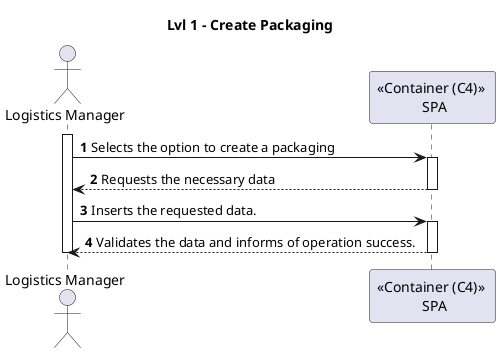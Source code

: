 @startuml US

title Lvl 1 - Create Packaging

autonumber

actor "Logistics Manager" as LM
participant "<< Container (C4) >> \n SPA" as S

activate LM
LM -> S : Selects the option to create a packaging
activate S
S --> LM : Requests the necessary data
deactivate S

LM -> S : Inserts the requested data.
activate S
S --> LM : Validates the data and informs of operation success.
deactivate S

deactivate LM

@enduml